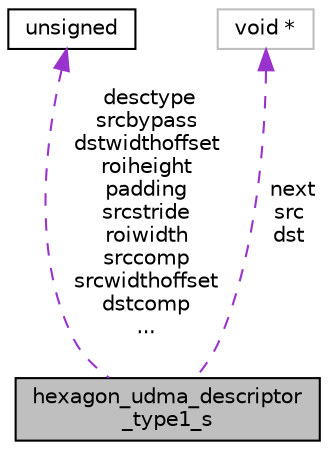 digraph "hexagon_udma_descriptor_type1_s"
{
 // LATEX_PDF_SIZE
  bgcolor="transparent";
  edge [fontname="Helvetica",fontsize="10",labelfontname="Helvetica",labelfontsize="10"];
  node [fontname="Helvetica",fontsize="10",shape=record];
  Node1 [label="hexagon_udma_descriptor\l_type1_s",height=0.2,width=0.4,color="black", fillcolor="grey75", style="filled", fontcolor="black",tooltip=" "];
  Node2 -> Node1 [dir="back",color="darkorchid3",fontsize="10",style="dashed",label=" desctype\nsrcbypass\ndstwidthoffset\nroiheight\npadding\nsrcstride\nroiwidth\nsrccomp\nsrcwidthoffset\ndstcomp\n..." ,fontname="Helvetica"];
  Node2 [label="unsigned",height=0.2,width=0.4,color="black",URL="$classunsigned.html",tooltip=" "];
  Node3 -> Node1 [dir="back",color="darkorchid3",fontsize="10",style="dashed",label=" next\nsrc\ndst" ,fontname="Helvetica"];
  Node3 [label="void *",height=0.2,width=0.4,color="grey75",tooltip=" "];
}
